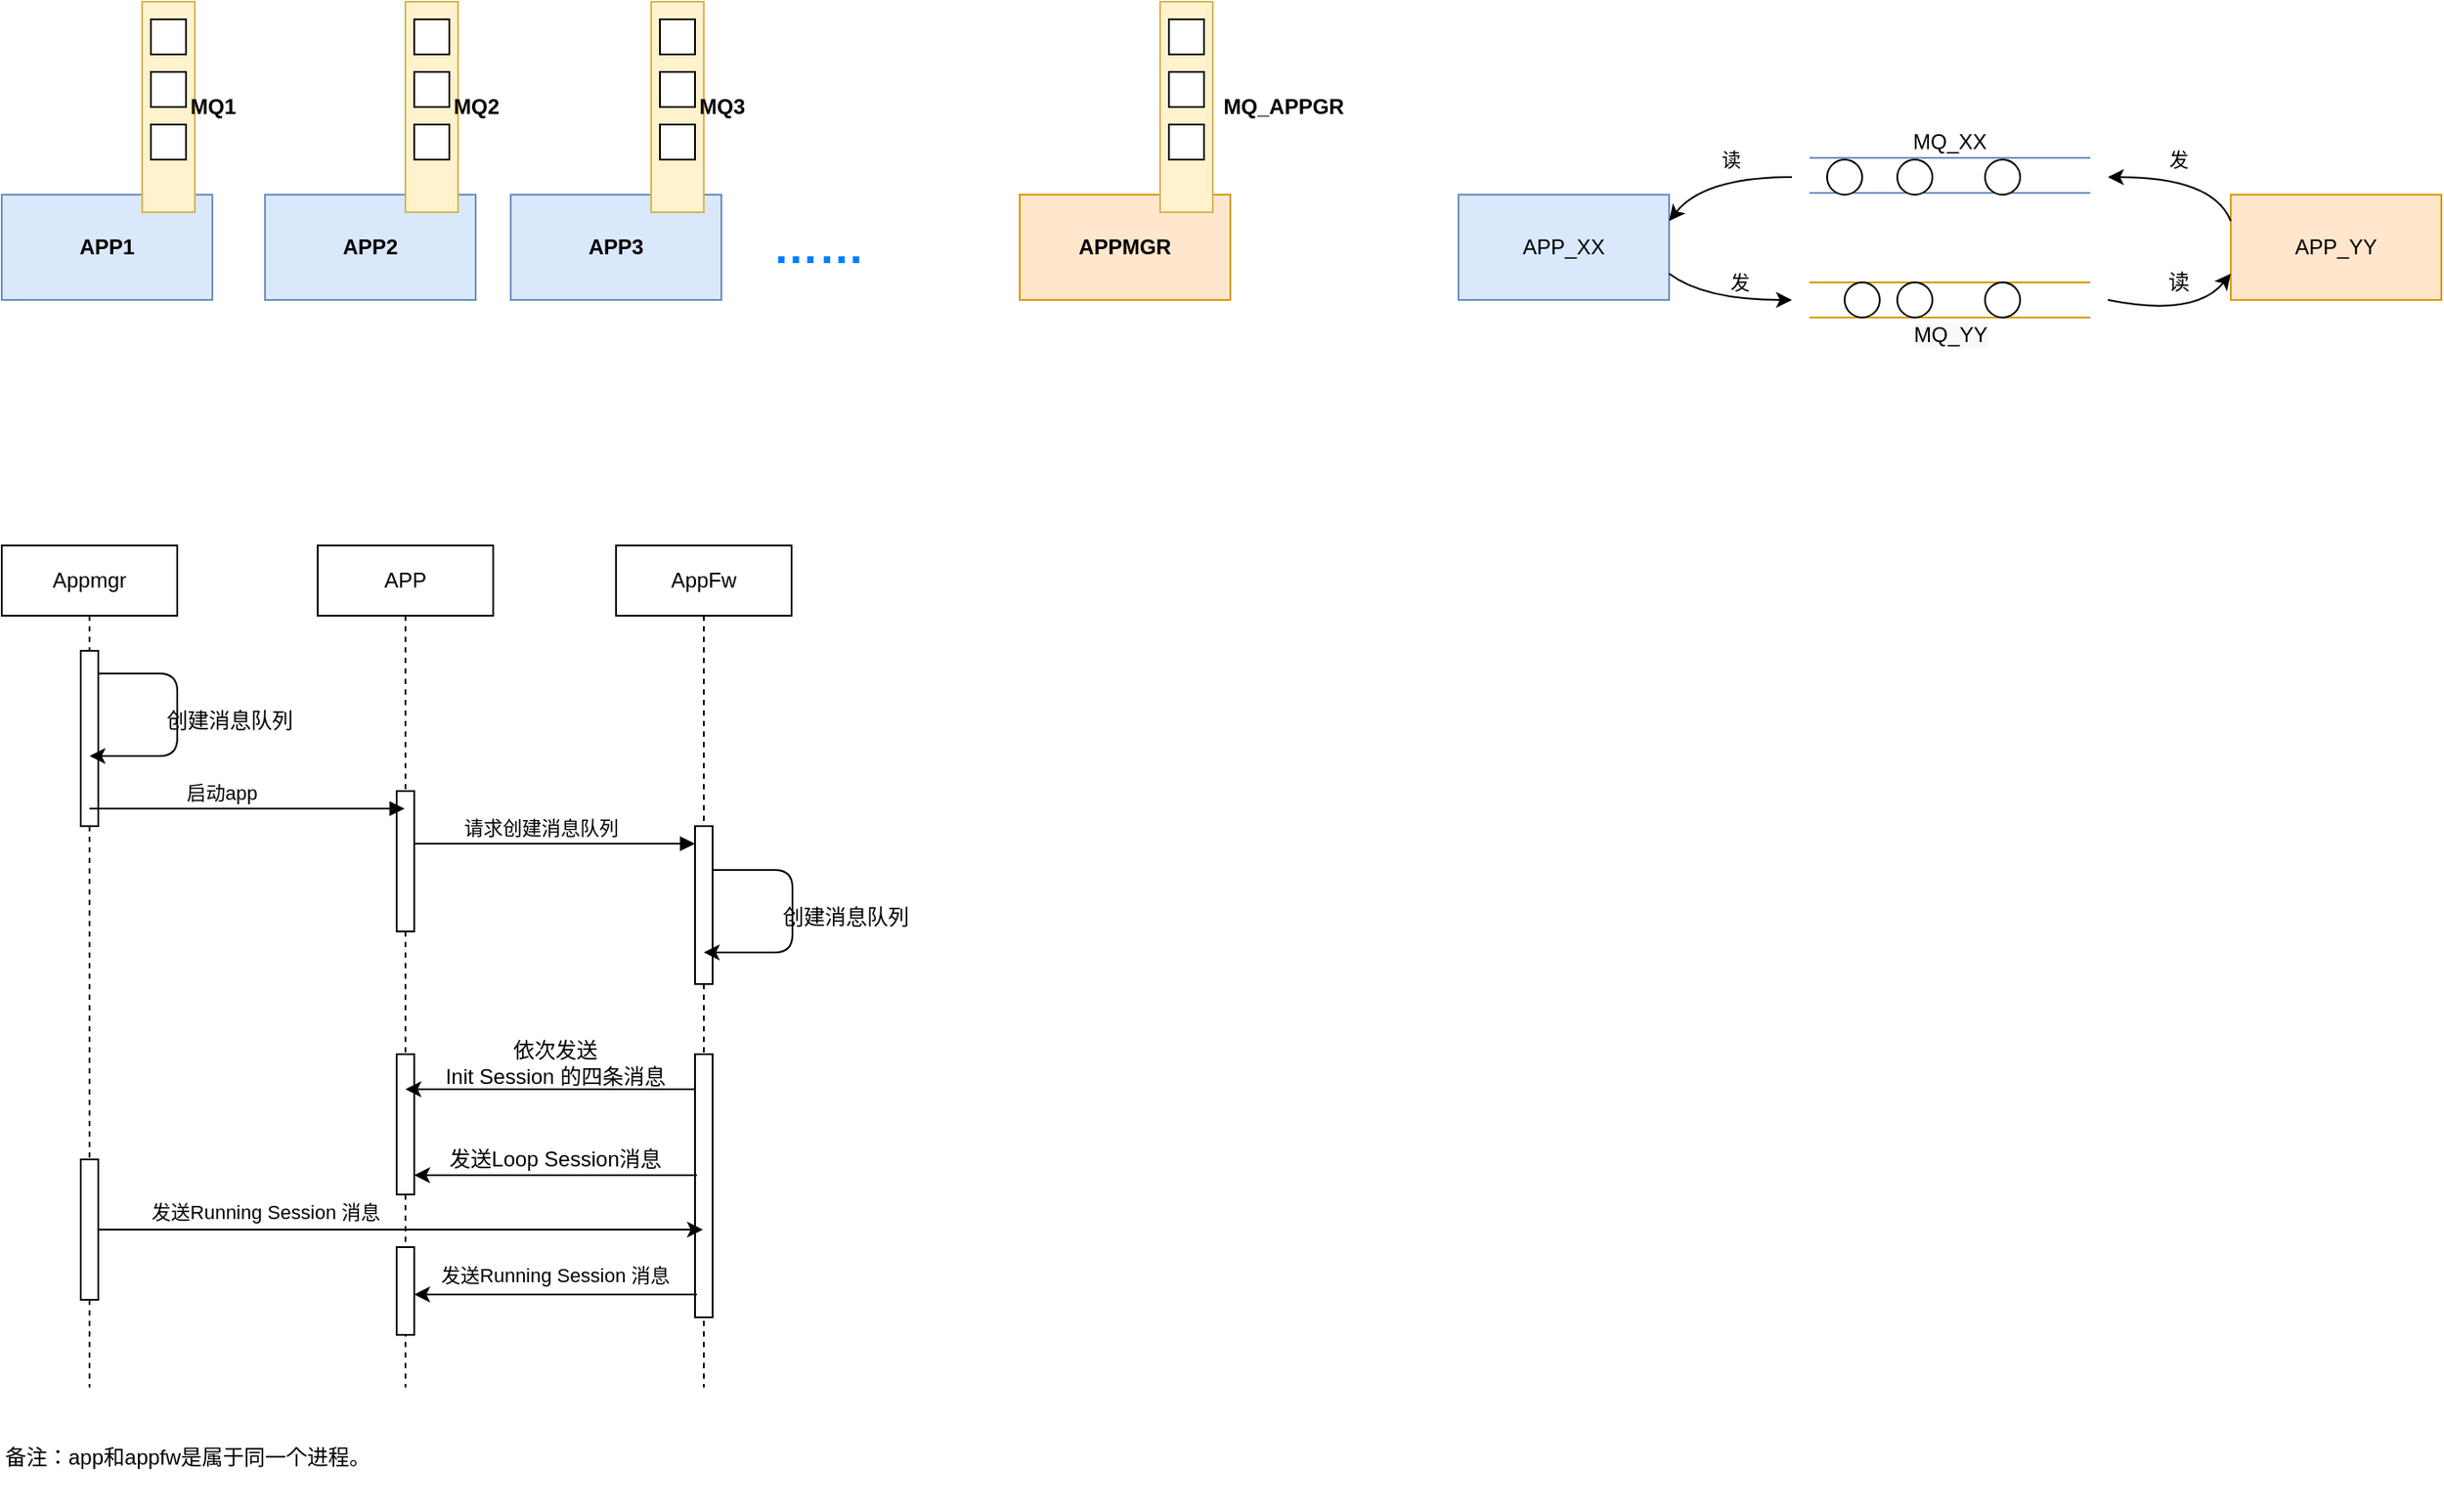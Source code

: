 <mxfile version="14.6.6" type="github">
  <diagram id="e60zMZiTQIU1e4RzCEZa" name="Page-1">
    <mxGraphModel dx="1422" dy="762" grid="1" gridSize="10" guides="1" tooltips="1" connect="1" arrows="1" fold="1" page="1" pageScale="1" pageWidth="827" pageHeight="1169" math="0" shadow="0">
      <root>
        <mxCell id="0" />
        <mxCell id="1" parent="0" />
        <mxCell id="ZbRbKk2xAKA3_QXuuNem-1" value="&lt;b&gt;APP1&lt;/b&gt;" style="rounded=0;whiteSpace=wrap;html=1;fillColor=#dae8fc;strokeColor=#6c8ebf;" parent="1" vertex="1">
          <mxGeometry x="100" y="220" width="120" height="60" as="geometry" />
        </mxCell>
        <mxCell id="ZbRbKk2xAKA3_QXuuNem-2" value="" style="rounded=0;whiteSpace=wrap;html=1;fillColor=#fff2cc;strokeColor=#d6b656;" parent="1" vertex="1">
          <mxGeometry x="180" y="110" width="30" height="120" as="geometry" />
        </mxCell>
        <mxCell id="ZbRbKk2xAKA3_QXuuNem-3" value="&lt;b&gt;MQ1&lt;/b&gt;" style="text;html=1;align=center;verticalAlign=middle;resizable=0;points=[];autosize=1;strokeColor=none;" parent="1" vertex="1">
          <mxGeometry x="200" y="160" width="40" height="20" as="geometry" />
        </mxCell>
        <mxCell id="ZbRbKk2xAKA3_QXuuNem-4" value="" style="rounded=0;whiteSpace=wrap;html=1;" parent="1" vertex="1">
          <mxGeometry x="185" y="120" width="20" height="20" as="geometry" />
        </mxCell>
        <mxCell id="ZbRbKk2xAKA3_QXuuNem-5" value="" style="rounded=0;whiteSpace=wrap;html=1;" parent="1" vertex="1">
          <mxGeometry x="185" y="150" width="20" height="20" as="geometry" />
        </mxCell>
        <mxCell id="ZbRbKk2xAKA3_QXuuNem-6" value="" style="rounded=0;whiteSpace=wrap;html=1;" parent="1" vertex="1">
          <mxGeometry x="185" y="180" width="20" height="20" as="geometry" />
        </mxCell>
        <mxCell id="ZbRbKk2xAKA3_QXuuNem-7" value="&lt;b&gt;APP2&lt;/b&gt;" style="rounded=0;whiteSpace=wrap;html=1;fillColor=#dae8fc;strokeColor=#6c8ebf;" parent="1" vertex="1">
          <mxGeometry x="250" y="220" width="120" height="60" as="geometry" />
        </mxCell>
        <mxCell id="ZbRbKk2xAKA3_QXuuNem-8" value="" style="rounded=0;whiteSpace=wrap;html=1;fillColor=#fff2cc;strokeColor=#d6b656;" parent="1" vertex="1">
          <mxGeometry x="330" y="110" width="30" height="120" as="geometry" />
        </mxCell>
        <mxCell id="ZbRbKk2xAKA3_QXuuNem-9" value="&lt;b&gt;MQ2&lt;/b&gt;" style="text;html=1;align=center;verticalAlign=middle;resizable=0;points=[];autosize=1;strokeColor=none;" parent="1" vertex="1">
          <mxGeometry x="350" y="160" width="40" height="20" as="geometry" />
        </mxCell>
        <mxCell id="ZbRbKk2xAKA3_QXuuNem-10" value="" style="rounded=0;whiteSpace=wrap;html=1;" parent="1" vertex="1">
          <mxGeometry x="335" y="120" width="20" height="20" as="geometry" />
        </mxCell>
        <mxCell id="ZbRbKk2xAKA3_QXuuNem-11" value="" style="rounded=0;whiteSpace=wrap;html=1;" parent="1" vertex="1">
          <mxGeometry x="335" y="150" width="20" height="20" as="geometry" />
        </mxCell>
        <mxCell id="ZbRbKk2xAKA3_QXuuNem-12" value="" style="rounded=0;whiteSpace=wrap;html=1;" parent="1" vertex="1">
          <mxGeometry x="335" y="180" width="20" height="20" as="geometry" />
        </mxCell>
        <mxCell id="ZbRbKk2xAKA3_QXuuNem-13" value="&lt;b&gt;APP3&lt;/b&gt;" style="rounded=0;whiteSpace=wrap;html=1;fillColor=#dae8fc;strokeColor=#6c8ebf;" parent="1" vertex="1">
          <mxGeometry x="390" y="220" width="120" height="60" as="geometry" />
        </mxCell>
        <mxCell id="ZbRbKk2xAKA3_QXuuNem-14" value="" style="rounded=0;whiteSpace=wrap;html=1;fillColor=#fff2cc;strokeColor=#d6b656;" parent="1" vertex="1">
          <mxGeometry x="470" y="110" width="30" height="120" as="geometry" />
        </mxCell>
        <mxCell id="ZbRbKk2xAKA3_QXuuNem-15" value="&lt;b&gt;MQ3&lt;/b&gt;" style="text;html=1;align=center;verticalAlign=middle;resizable=0;points=[];autosize=1;strokeColor=none;" parent="1" vertex="1">
          <mxGeometry x="490" y="160" width="40" height="20" as="geometry" />
        </mxCell>
        <mxCell id="ZbRbKk2xAKA3_QXuuNem-16" value="" style="rounded=0;whiteSpace=wrap;html=1;" parent="1" vertex="1">
          <mxGeometry x="475" y="120" width="20" height="20" as="geometry" />
        </mxCell>
        <mxCell id="ZbRbKk2xAKA3_QXuuNem-17" value="" style="rounded=0;whiteSpace=wrap;html=1;" parent="1" vertex="1">
          <mxGeometry x="475" y="150" width="20" height="20" as="geometry" />
        </mxCell>
        <mxCell id="ZbRbKk2xAKA3_QXuuNem-18" value="" style="rounded=0;whiteSpace=wrap;html=1;" parent="1" vertex="1">
          <mxGeometry x="475" y="180" width="20" height="20" as="geometry" />
        </mxCell>
        <mxCell id="ZbRbKk2xAKA3_QXuuNem-19" value="&lt;b&gt;APPMGR&lt;/b&gt;" style="rounded=0;whiteSpace=wrap;html=1;fillColor=#ffe6cc;strokeColor=#d79b00;" parent="1" vertex="1">
          <mxGeometry x="680" y="220" width="120" height="60" as="geometry" />
        </mxCell>
        <mxCell id="ZbRbKk2xAKA3_QXuuNem-20" value="" style="rounded=0;whiteSpace=wrap;html=1;fillColor=#fff2cc;strokeColor=#d6b656;" parent="1" vertex="1">
          <mxGeometry x="760" y="110" width="30" height="120" as="geometry" />
        </mxCell>
        <mxCell id="ZbRbKk2xAKA3_QXuuNem-21" value="&lt;b&gt;MQ_APPGR&lt;/b&gt;" style="text;html=1;align=center;verticalAlign=middle;resizable=0;points=[];autosize=1;strokeColor=none;" parent="1" vertex="1">
          <mxGeometry x="790" y="160" width="80" height="20" as="geometry" />
        </mxCell>
        <mxCell id="ZbRbKk2xAKA3_QXuuNem-22" value="" style="rounded=0;whiteSpace=wrap;html=1;" parent="1" vertex="1">
          <mxGeometry x="765" y="120" width="20" height="20" as="geometry" />
        </mxCell>
        <mxCell id="ZbRbKk2xAKA3_QXuuNem-23" value="" style="rounded=0;whiteSpace=wrap;html=1;" parent="1" vertex="1">
          <mxGeometry x="765" y="150" width="20" height="20" as="geometry" />
        </mxCell>
        <mxCell id="ZbRbKk2xAKA3_QXuuNem-24" value="" style="rounded=0;whiteSpace=wrap;html=1;" parent="1" vertex="1">
          <mxGeometry x="765" y="180" width="20" height="20" as="geometry" />
        </mxCell>
        <mxCell id="ZbRbKk2xAKA3_QXuuNem-26" value="&lt;b&gt;&lt;font style=&quot;font-size: 26px&quot; color=&quot;#007fff&quot;&gt;……&lt;/font&gt;&lt;/b&gt;" style="text;html=1;align=center;verticalAlign=middle;resizable=0;points=[];autosize=1;strokeColor=none;" parent="1" vertex="1">
          <mxGeometry x="530" y="240" width="70" height="20" as="geometry" />
        </mxCell>
        <mxCell id="ZbRbKk2xAKA3_QXuuNem-28" value="APP" style="shape=umlLifeline;perimeter=lifelinePerimeter;whiteSpace=wrap;html=1;container=1;collapsible=0;recursiveResize=0;outlineConnect=0;" parent="1" vertex="1">
          <mxGeometry x="280" y="420" width="100" height="480" as="geometry" />
        </mxCell>
        <mxCell id="ZbRbKk2xAKA3_QXuuNem-35" value="" style="html=1;points=[];perimeter=orthogonalPerimeter;" parent="ZbRbKk2xAKA3_QXuuNem-28" vertex="1">
          <mxGeometry x="45" y="140" width="10" height="80" as="geometry" />
        </mxCell>
        <mxCell id="ZbRbKk2xAKA3_QXuuNem-48" value="" style="html=1;points=[];perimeter=orthogonalPerimeter;" parent="ZbRbKk2xAKA3_QXuuNem-28" vertex="1">
          <mxGeometry x="45" y="290" width="10" height="80" as="geometry" />
        </mxCell>
        <mxCell id="u5bMxz1yA6LF2XcEMT0C-3" value="" style="html=1;points=[];perimeter=orthogonalPerimeter;" vertex="1" parent="ZbRbKk2xAKA3_QXuuNem-28">
          <mxGeometry x="45" y="400" width="10" height="50" as="geometry" />
        </mxCell>
        <mxCell id="ZbRbKk2xAKA3_QXuuNem-31" value="AppFw" style="shape=umlLifeline;perimeter=lifelinePerimeter;whiteSpace=wrap;html=1;container=1;collapsible=0;recursiveResize=0;outlineConnect=0;" parent="1" vertex="1">
          <mxGeometry x="450" y="420" width="100" height="480" as="geometry" />
        </mxCell>
        <mxCell id="ZbRbKk2xAKA3_QXuuNem-33" value="" style="html=1;points=[];perimeter=orthogonalPerimeter;" parent="ZbRbKk2xAKA3_QXuuNem-31" vertex="1">
          <mxGeometry x="45" y="160" width="10" height="90" as="geometry" />
        </mxCell>
        <mxCell id="ZbRbKk2xAKA3_QXuuNem-47" value="" style="html=1;points=[];perimeter=orthogonalPerimeter;" parent="ZbRbKk2xAKA3_QXuuNem-31" vertex="1">
          <mxGeometry x="45" y="290" width="10" height="150" as="geometry" />
        </mxCell>
        <mxCell id="ZbRbKk2xAKA3_QXuuNem-32" value="Appmgr" style="shape=umlLifeline;perimeter=lifelinePerimeter;whiteSpace=wrap;html=1;container=1;collapsible=0;recursiveResize=0;outlineConnect=0;" parent="1" vertex="1">
          <mxGeometry x="100" y="420" width="100" height="480" as="geometry" />
        </mxCell>
        <mxCell id="ZbRbKk2xAKA3_QXuuNem-36" value="" style="html=1;points=[];perimeter=orthogonalPerimeter;" parent="ZbRbKk2xAKA3_QXuuNem-32" vertex="1">
          <mxGeometry x="45" y="60" width="10" height="100" as="geometry" />
        </mxCell>
        <mxCell id="ZbRbKk2xAKA3_QXuuNem-43" value="" style="endArrow=classic;html=1;" parent="ZbRbKk2xAKA3_QXuuNem-32" target="ZbRbKk2xAKA3_QXuuNem-32" edge="1">
          <mxGeometry width="50" height="50" relative="1" as="geometry">
            <mxPoint x="55" y="73" as="sourcePoint" />
            <mxPoint x="50" y="99" as="targetPoint" />
            <Array as="points">
              <mxPoint x="100" y="73" />
              <mxPoint x="100" y="120" />
            </Array>
          </mxGeometry>
        </mxCell>
        <mxCell id="u5bMxz1yA6LF2XcEMT0C-1" value="" style="html=1;points=[];perimeter=orthogonalPerimeter;" vertex="1" parent="ZbRbKk2xAKA3_QXuuNem-32">
          <mxGeometry x="45" y="350" width="10" height="80" as="geometry" />
        </mxCell>
        <mxCell id="ZbRbKk2xAKA3_QXuuNem-40" value="启动app" style="html=1;verticalAlign=bottom;endArrow=block;" parent="1" source="ZbRbKk2xAKA3_QXuuNem-32" target="ZbRbKk2xAKA3_QXuuNem-28" edge="1">
          <mxGeometry x="-0.166" width="80" relative="1" as="geometry">
            <mxPoint x="210" y="610" as="sourcePoint" />
            <mxPoint x="320" y="504" as="targetPoint" />
            <Array as="points">
              <mxPoint x="250" y="570" />
            </Array>
            <mxPoint as="offset" />
          </mxGeometry>
        </mxCell>
        <mxCell id="ZbRbKk2xAKA3_QXuuNem-44" value="创建消息队列" style="text;html=1;strokeColor=none;fillColor=none;align=center;verticalAlign=middle;whiteSpace=wrap;rounded=0;" parent="1" vertex="1">
          <mxGeometry x="190" y="510" width="80" height="20" as="geometry" />
        </mxCell>
        <mxCell id="ZbRbKk2xAKA3_QXuuNem-41" value="请求创建消息队列" style="html=1;verticalAlign=bottom;endArrow=block;" parent="1" target="ZbRbKk2xAKA3_QXuuNem-33" edge="1">
          <mxGeometry x="-0.103" width="80" relative="1" as="geometry">
            <mxPoint x="335" y="590" as="sourcePoint" />
            <mxPoint x="480" y="590" as="targetPoint" />
            <mxPoint as="offset" />
          </mxGeometry>
        </mxCell>
        <mxCell id="ZbRbKk2xAKA3_QXuuNem-45" value="" style="endArrow=classic;html=1;" parent="1" edge="1">
          <mxGeometry width="50" height="50" relative="1" as="geometry">
            <mxPoint x="505.5" y="605" as="sourcePoint" />
            <mxPoint x="500" y="652" as="targetPoint" />
            <Array as="points">
              <mxPoint x="550.5" y="605" />
              <mxPoint x="550.5" y="652" />
            </Array>
          </mxGeometry>
        </mxCell>
        <mxCell id="ZbRbKk2xAKA3_QXuuNem-46" value="创建消息队列" style="text;html=1;strokeColor=none;fillColor=none;align=center;verticalAlign=middle;whiteSpace=wrap;rounded=0;" parent="1" vertex="1">
          <mxGeometry x="540.5" y="622" width="80" height="20" as="geometry" />
        </mxCell>
        <mxCell id="ZbRbKk2xAKA3_QXuuNem-49" value="" style="endArrow=classic;html=1;" parent="1" source="ZbRbKk2xAKA3_QXuuNem-47" edge="1">
          <mxGeometry width="50" height="50" relative="1" as="geometry">
            <mxPoint x="400" y="710" as="sourcePoint" />
            <mxPoint x="330" y="730" as="targetPoint" />
            <Array as="points">
              <mxPoint x="430" y="730" />
            </Array>
          </mxGeometry>
        </mxCell>
        <mxCell id="ZbRbKk2xAKA3_QXuuNem-50" value="依次发送&lt;br&gt;&lt;span&gt;Init&lt;/span&gt;&lt;span&gt; Session&amp;nbsp;的四条消息&lt;br&gt;&lt;/span&gt;" style="text;html=1;align=center;verticalAlign=middle;resizable=0;points=[];autosize=1;strokeColor=none;" parent="1" vertex="1">
          <mxGeometry x="345" y="700" width="140" height="30" as="geometry" />
        </mxCell>
        <mxCell id="ZbRbKk2xAKA3_QXuuNem-51" value="备注：app和appfw是属于同一个进程。" style="text;html=1;strokeColor=none;fillColor=none;align=left;verticalAlign=middle;whiteSpace=wrap;rounded=0;" parent="1" vertex="1">
          <mxGeometry x="100" y="910" width="340" height="60" as="geometry" />
        </mxCell>
        <mxCell id="zh4JvbAYSXjQG9twS-E0-1" value="" style="endArrow=classic;html=1;exitX=0.1;exitY=0.46;exitDx=0;exitDy=0;exitPerimeter=0;" parent="1" source="ZbRbKk2xAKA3_QXuuNem-47" target="ZbRbKk2xAKA3_QXuuNem-48" edge="1">
          <mxGeometry width="50" height="50" relative="1" as="geometry">
            <mxPoint x="380" y="790" as="sourcePoint" />
            <mxPoint x="430" y="740" as="targetPoint" />
          </mxGeometry>
        </mxCell>
        <mxCell id="zh4JvbAYSXjQG9twS-E0-2" value="发送Loop&amp;nbsp;Session消息" style="text;html=1;align=center;verticalAlign=middle;resizable=0;points=[];autosize=1;strokeColor=none;" parent="1" vertex="1">
          <mxGeometry x="345" y="760" width="140" height="20" as="geometry" />
        </mxCell>
        <mxCell id="zh4JvbAYSXjQG9twS-E0-3" value="" style="endArrow=classic;html=1;exitX=0.1;exitY=0.913;exitDx=0;exitDy=0;exitPerimeter=0;" parent="1" source="ZbRbKk2xAKA3_QXuuNem-47" target="u5bMxz1yA6LF2XcEMT0C-3" edge="1">
          <mxGeometry width="50" height="50" relative="1" as="geometry">
            <mxPoint x="350" y="700" as="sourcePoint" />
            <mxPoint x="350" y="831" as="targetPoint" />
          </mxGeometry>
        </mxCell>
        <mxCell id="zh4JvbAYSXjQG9twS-E0-5" value="&lt;span&gt;发送Running Session&amp;nbsp;消息&lt;/span&gt;" style="edgeLabel;html=1;align=center;verticalAlign=middle;resizable=0;points=[];" parent="zh4JvbAYSXjQG9twS-E0-3" vertex="1" connectable="0">
          <mxGeometry x="-0.18" y="-1" relative="1" as="geometry">
            <mxPoint x="-15" y="-10" as="offset" />
          </mxGeometry>
        </mxCell>
        <mxCell id="zh4JvbAYSXjQG9twS-E0-13" value="APP_XX" style="rounded=0;whiteSpace=wrap;html=1;fillColor=#dae8fc;strokeColor=#6c8ebf;" parent="1" vertex="1">
          <mxGeometry x="930" y="220" width="120" height="60" as="geometry" />
        </mxCell>
        <mxCell id="zh4JvbAYSXjQG9twS-E0-18" value="APP_YY" style="rounded=0;whiteSpace=wrap;html=1;fillColor=#ffe6cc;strokeColor=#d79b00;" parent="1" vertex="1">
          <mxGeometry x="1370" y="220" width="120" height="60" as="geometry" />
        </mxCell>
        <mxCell id="zh4JvbAYSXjQG9twS-E0-20" value="" style="endArrow=none;html=1;fillColor=#dae8fc;strokeColor=#6c8ebf;" parent="1" edge="1">
          <mxGeometry width="50" height="50" relative="1" as="geometry">
            <mxPoint x="1130" y="199" as="sourcePoint" />
            <mxPoint x="1290" y="199" as="targetPoint" />
          </mxGeometry>
        </mxCell>
        <mxCell id="zh4JvbAYSXjQG9twS-E0-21" value="" style="endArrow=none;html=1;fillColor=#dae8fc;strokeColor=#6c8ebf;" parent="1" edge="1">
          <mxGeometry width="50" height="50" relative="1" as="geometry">
            <mxPoint x="1130" y="219" as="sourcePoint" />
            <mxPoint x="1290" y="219" as="targetPoint" />
          </mxGeometry>
        </mxCell>
        <mxCell id="zh4JvbAYSXjQG9twS-E0-22" value="" style="endArrow=none;html=1;fillColor=#ffe6cc;strokeColor=#d79b00;" parent="1" edge="1">
          <mxGeometry width="50" height="50" relative="1" as="geometry">
            <mxPoint x="1130" y="270" as="sourcePoint" />
            <mxPoint x="1290" y="270" as="targetPoint" />
          </mxGeometry>
        </mxCell>
        <mxCell id="zh4JvbAYSXjQG9twS-E0-23" value="" style="endArrow=none;html=1;fillColor=#ffe6cc;strokeColor=#d79b00;" parent="1" edge="1">
          <mxGeometry width="50" height="50" relative="1" as="geometry">
            <mxPoint x="1130" y="290" as="sourcePoint" />
            <mxPoint x="1290" y="290" as="targetPoint" />
          </mxGeometry>
        </mxCell>
        <mxCell id="zh4JvbAYSXjQG9twS-E0-25" value="&lt;span style=&quot;font-size: 12px ; background-color: rgb(248 , 249 , 250)&quot;&gt;MQ_YY&lt;/span&gt;" style="edgeLabel;html=1;align=center;verticalAlign=middle;resizable=0;points=[];" parent="zh4JvbAYSXjQG9twS-E0-23" vertex="1" connectable="0">
          <mxGeometry x="0.175" y="3" relative="1" as="geometry">
            <mxPoint x="-14" y="13" as="offset" />
          </mxGeometry>
        </mxCell>
        <mxCell id="zh4JvbAYSXjQG9twS-E0-24" value="MQ_XX" style="text;html=1;strokeColor=none;fillColor=none;align=center;verticalAlign=middle;whiteSpace=wrap;rounded=0;" parent="1" vertex="1">
          <mxGeometry x="1190" y="180" width="40" height="20" as="geometry" />
        </mxCell>
        <mxCell id="zh4JvbAYSXjQG9twS-E0-31" value="" style="ellipse;whiteSpace=wrap;html=1;aspect=fixed;" parent="1" vertex="1">
          <mxGeometry x="1140" y="200" width="20" height="20" as="geometry" />
        </mxCell>
        <mxCell id="zh4JvbAYSXjQG9twS-E0-32" value="" style="ellipse;whiteSpace=wrap;html=1;aspect=fixed;" parent="1" vertex="1">
          <mxGeometry x="1180" y="200" width="20" height="20" as="geometry" />
        </mxCell>
        <mxCell id="zh4JvbAYSXjQG9twS-E0-33" value="" style="ellipse;whiteSpace=wrap;html=1;aspect=fixed;" parent="1" vertex="1">
          <mxGeometry x="1230" y="200" width="20" height="20" as="geometry" />
        </mxCell>
        <mxCell id="zh4JvbAYSXjQG9twS-E0-34" value="" style="ellipse;whiteSpace=wrap;html=1;aspect=fixed;" parent="1" vertex="1">
          <mxGeometry x="1230" y="270" width="20" height="20" as="geometry" />
        </mxCell>
        <mxCell id="zh4JvbAYSXjQG9twS-E0-35" value="" style="ellipse;whiteSpace=wrap;html=1;aspect=fixed;" parent="1" vertex="1">
          <mxGeometry x="1180" y="270" width="20" height="20" as="geometry" />
        </mxCell>
        <mxCell id="zh4JvbAYSXjQG9twS-E0-36" value="" style="ellipse;whiteSpace=wrap;html=1;aspect=fixed;" parent="1" vertex="1">
          <mxGeometry x="1150" y="270" width="20" height="20" as="geometry" />
        </mxCell>
        <mxCell id="zh4JvbAYSXjQG9twS-E0-41" value="" style="curved=1;endArrow=classic;html=1;entryX=1;entryY=0.25;entryDx=0;entryDy=0;" parent="1" target="zh4JvbAYSXjQG9twS-E0-13" edge="1">
          <mxGeometry width="50" height="50" relative="1" as="geometry">
            <mxPoint x="1120" y="210" as="sourcePoint" />
            <mxPoint x="1130" y="130" as="targetPoint" />
            <Array as="points">
              <mxPoint x="1070" y="210" />
            </Array>
          </mxGeometry>
        </mxCell>
        <mxCell id="zh4JvbAYSXjQG9twS-E0-45" value="读" style="edgeLabel;html=1;align=center;verticalAlign=middle;resizable=0;points=[];" parent="zh4JvbAYSXjQG9twS-E0-41" vertex="1" connectable="0">
          <mxGeometry x="-0.146" y="5" relative="1" as="geometry">
            <mxPoint y="-15" as="offset" />
          </mxGeometry>
        </mxCell>
        <mxCell id="zh4JvbAYSXjQG9twS-E0-42" value="" style="curved=1;endArrow=classic;html=1;entryX=0;entryY=0.75;entryDx=0;entryDy=0;" parent="1" target="zh4JvbAYSXjQG9twS-E0-18" edge="1">
          <mxGeometry width="50" height="50" relative="1" as="geometry">
            <mxPoint x="1300" y="280" as="sourcePoint" />
            <mxPoint x="1330" y="280" as="targetPoint" />
            <Array as="points">
              <mxPoint x="1350" y="290" />
            </Array>
          </mxGeometry>
        </mxCell>
        <mxCell id="zh4JvbAYSXjQG9twS-E0-43" value="" style="curved=1;endArrow=classic;html=1;exitX=1;exitY=0.75;exitDx=0;exitDy=0;" parent="1" source="zh4JvbAYSXjQG9twS-E0-13" edge="1">
          <mxGeometry width="50" height="50" relative="1" as="geometry">
            <mxPoint x="1130" y="220" as="sourcePoint" />
            <mxPoint x="1120" y="280" as="targetPoint" />
            <Array as="points">
              <mxPoint x="1070" y="280" />
            </Array>
          </mxGeometry>
        </mxCell>
        <mxCell id="zh4JvbAYSXjQG9twS-E0-46" value="发" style="edgeLabel;html=1;align=center;verticalAlign=middle;resizable=0;points=[];" parent="zh4JvbAYSXjQG9twS-E0-43" vertex="1" connectable="0">
          <mxGeometry x="0.067" y="3" relative="1" as="geometry">
            <mxPoint x="5" y="-7" as="offset" />
          </mxGeometry>
        </mxCell>
        <mxCell id="zh4JvbAYSXjQG9twS-E0-44" value="" style="curved=1;endArrow=classic;html=1;exitX=0;exitY=0.25;exitDx=0;exitDy=0;" parent="1" source="zh4JvbAYSXjQG9twS-E0-18" edge="1">
          <mxGeometry width="50" height="50" relative="1" as="geometry">
            <mxPoint x="1380" y="250" as="sourcePoint" />
            <mxPoint x="1300" y="210" as="targetPoint" />
            <Array as="points">
              <mxPoint x="1360" y="210" />
            </Array>
          </mxGeometry>
        </mxCell>
        <mxCell id="zh4JvbAYSXjQG9twS-E0-47" value="发" style="edgeLabel;html=1;align=center;verticalAlign=middle;resizable=0;points=[];" parent="zh4JvbAYSXjQG9twS-E0-44" vertex="1" connectable="0">
          <mxGeometry x="-0.012" y="6" relative="1" as="geometry">
            <mxPoint x="-4" y="-16" as="offset" />
          </mxGeometry>
        </mxCell>
        <mxCell id="zh4JvbAYSXjQG9twS-E0-48" value="读" style="text;html=1;align=center;verticalAlign=middle;resizable=0;points=[];autosize=1;strokeColor=none;" parent="1" vertex="1">
          <mxGeometry x="1325" y="260" width="30" height="20" as="geometry" />
        </mxCell>
        <mxCell id="u5bMxz1yA6LF2XcEMT0C-2" value="" style="endArrow=classic;html=1;" edge="1" parent="1" source="u5bMxz1yA6LF2XcEMT0C-1" target="ZbRbKk2xAKA3_QXuuNem-31">
          <mxGeometry width="50" height="50" relative="1" as="geometry">
            <mxPoint x="170" y="860" as="sourcePoint" />
            <mxPoint x="220" y="810" as="targetPoint" />
          </mxGeometry>
        </mxCell>
        <mxCell id="u5bMxz1yA6LF2XcEMT0C-4" value="发送Running Session&amp;nbsp;消息" style="edgeLabel;html=1;align=center;verticalAlign=middle;resizable=0;points=[];" vertex="1" connectable="0" parent="u5bMxz1yA6LF2XcEMT0C-2">
          <mxGeometry x="-0.257" y="-2" relative="1" as="geometry">
            <mxPoint x="-33" y="-12" as="offset" />
          </mxGeometry>
        </mxCell>
      </root>
    </mxGraphModel>
  </diagram>
</mxfile>
